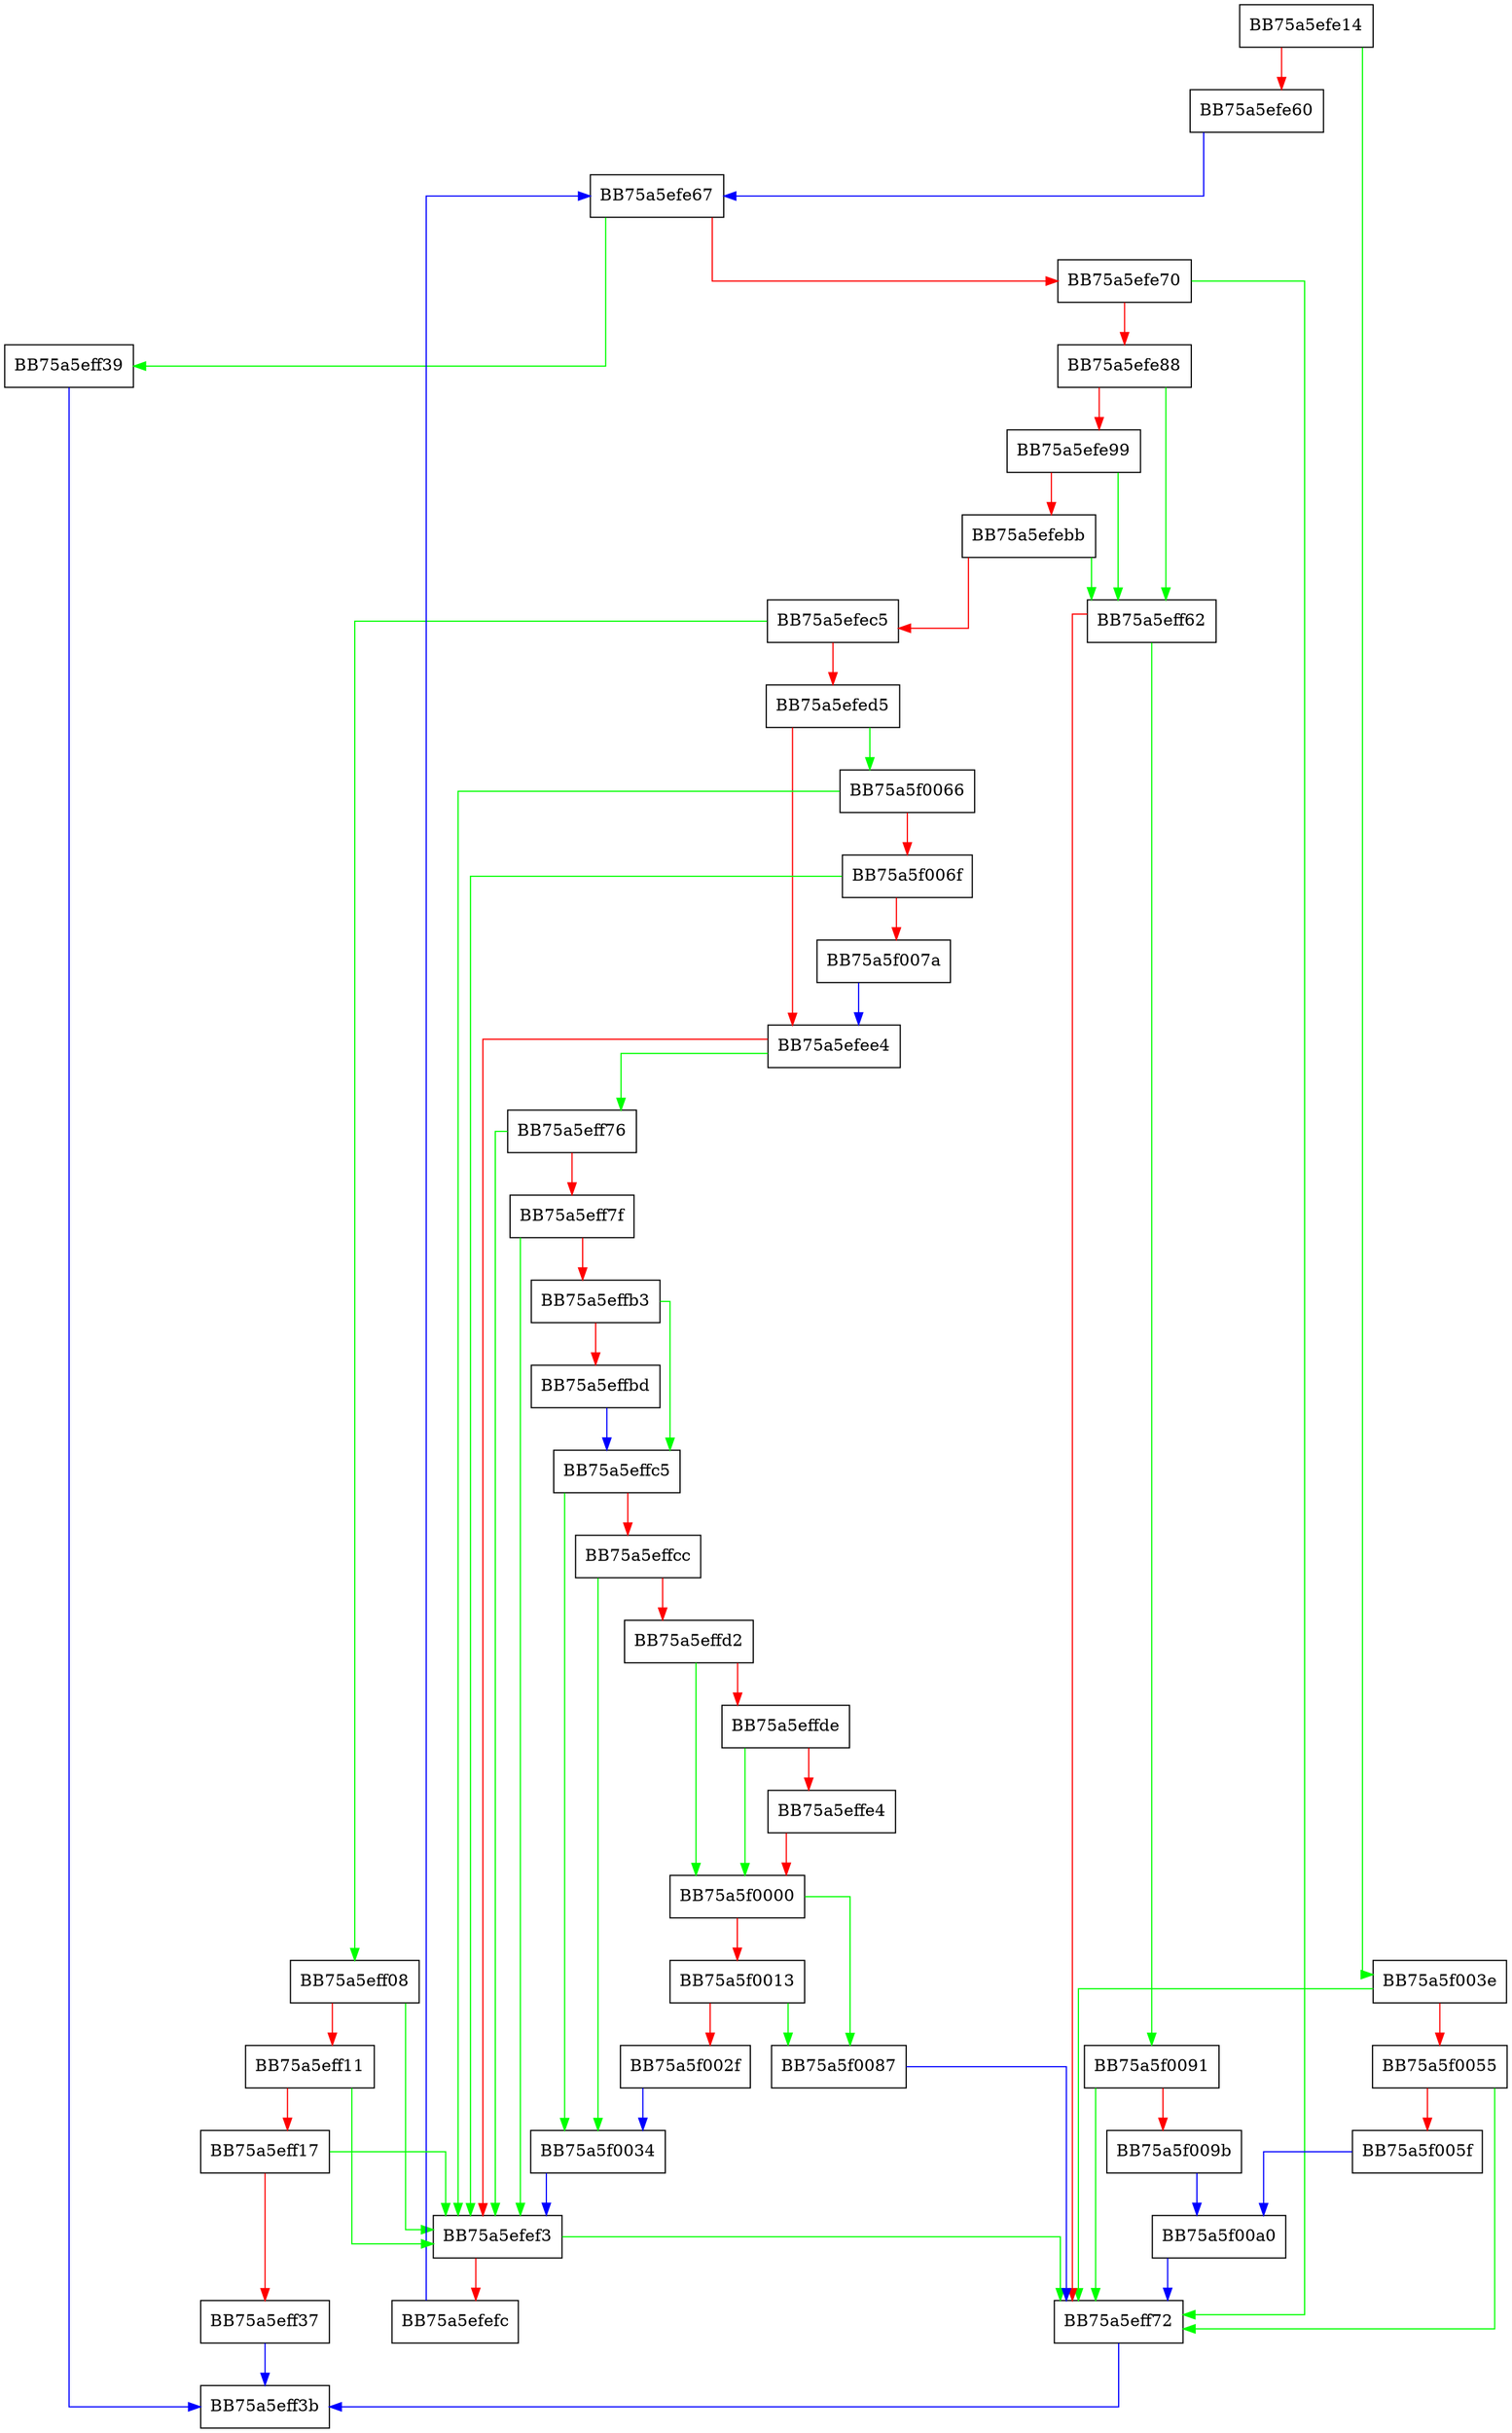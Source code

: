 digraph ScanContainer {
  node [shape="box"];
  graph [splines=ortho];
  BB75a5efe14 -> BB75a5f003e [color="green"];
  BB75a5efe14 -> BB75a5efe60 [color="red"];
  BB75a5efe60 -> BB75a5efe67 [color="blue"];
  BB75a5efe67 -> BB75a5eff39 [color="green"];
  BB75a5efe67 -> BB75a5efe70 [color="red"];
  BB75a5efe70 -> BB75a5eff72 [color="green"];
  BB75a5efe70 -> BB75a5efe88 [color="red"];
  BB75a5efe88 -> BB75a5eff62 [color="green"];
  BB75a5efe88 -> BB75a5efe99 [color="red"];
  BB75a5efe99 -> BB75a5eff62 [color="green"];
  BB75a5efe99 -> BB75a5efebb [color="red"];
  BB75a5efebb -> BB75a5eff62 [color="green"];
  BB75a5efebb -> BB75a5efec5 [color="red"];
  BB75a5efec5 -> BB75a5eff08 [color="green"];
  BB75a5efec5 -> BB75a5efed5 [color="red"];
  BB75a5efed5 -> BB75a5f0066 [color="green"];
  BB75a5efed5 -> BB75a5efee4 [color="red"];
  BB75a5efee4 -> BB75a5eff76 [color="green"];
  BB75a5efee4 -> BB75a5efef3 [color="red"];
  BB75a5efef3 -> BB75a5eff72 [color="green"];
  BB75a5efef3 -> BB75a5efefc [color="red"];
  BB75a5efefc -> BB75a5efe67 [color="blue"];
  BB75a5eff08 -> BB75a5efef3 [color="green"];
  BB75a5eff08 -> BB75a5eff11 [color="red"];
  BB75a5eff11 -> BB75a5efef3 [color="green"];
  BB75a5eff11 -> BB75a5eff17 [color="red"];
  BB75a5eff17 -> BB75a5efef3 [color="green"];
  BB75a5eff17 -> BB75a5eff37 [color="red"];
  BB75a5eff37 -> BB75a5eff3b [color="blue"];
  BB75a5eff39 -> BB75a5eff3b [color="blue"];
  BB75a5eff62 -> BB75a5f0091 [color="green"];
  BB75a5eff62 -> BB75a5eff72 [color="red"];
  BB75a5eff72 -> BB75a5eff3b [color="blue"];
  BB75a5eff76 -> BB75a5efef3 [color="green"];
  BB75a5eff76 -> BB75a5eff7f [color="red"];
  BB75a5eff7f -> BB75a5efef3 [color="green"];
  BB75a5eff7f -> BB75a5effb3 [color="red"];
  BB75a5effb3 -> BB75a5effc5 [color="green"];
  BB75a5effb3 -> BB75a5effbd [color="red"];
  BB75a5effbd -> BB75a5effc5 [color="blue"];
  BB75a5effc5 -> BB75a5f0034 [color="green"];
  BB75a5effc5 -> BB75a5effcc [color="red"];
  BB75a5effcc -> BB75a5f0034 [color="green"];
  BB75a5effcc -> BB75a5effd2 [color="red"];
  BB75a5effd2 -> BB75a5f0000 [color="green"];
  BB75a5effd2 -> BB75a5effde [color="red"];
  BB75a5effde -> BB75a5f0000 [color="green"];
  BB75a5effde -> BB75a5effe4 [color="red"];
  BB75a5effe4 -> BB75a5f0000 [color="red"];
  BB75a5f0000 -> BB75a5f0087 [color="green"];
  BB75a5f0000 -> BB75a5f0013 [color="red"];
  BB75a5f0013 -> BB75a5f0087 [color="green"];
  BB75a5f0013 -> BB75a5f002f [color="red"];
  BB75a5f002f -> BB75a5f0034 [color="blue"];
  BB75a5f0034 -> BB75a5efef3 [color="blue"];
  BB75a5f003e -> BB75a5eff72 [color="green"];
  BB75a5f003e -> BB75a5f0055 [color="red"];
  BB75a5f0055 -> BB75a5eff72 [color="green"];
  BB75a5f0055 -> BB75a5f005f [color="red"];
  BB75a5f005f -> BB75a5f00a0 [color="blue"];
  BB75a5f0066 -> BB75a5efef3 [color="green"];
  BB75a5f0066 -> BB75a5f006f [color="red"];
  BB75a5f006f -> BB75a5efef3 [color="green"];
  BB75a5f006f -> BB75a5f007a [color="red"];
  BB75a5f007a -> BB75a5efee4 [color="blue"];
  BB75a5f0087 -> BB75a5eff72 [color="blue"];
  BB75a5f0091 -> BB75a5eff72 [color="green"];
  BB75a5f0091 -> BB75a5f009b [color="red"];
  BB75a5f009b -> BB75a5f00a0 [color="blue"];
  BB75a5f00a0 -> BB75a5eff72 [color="blue"];
}
